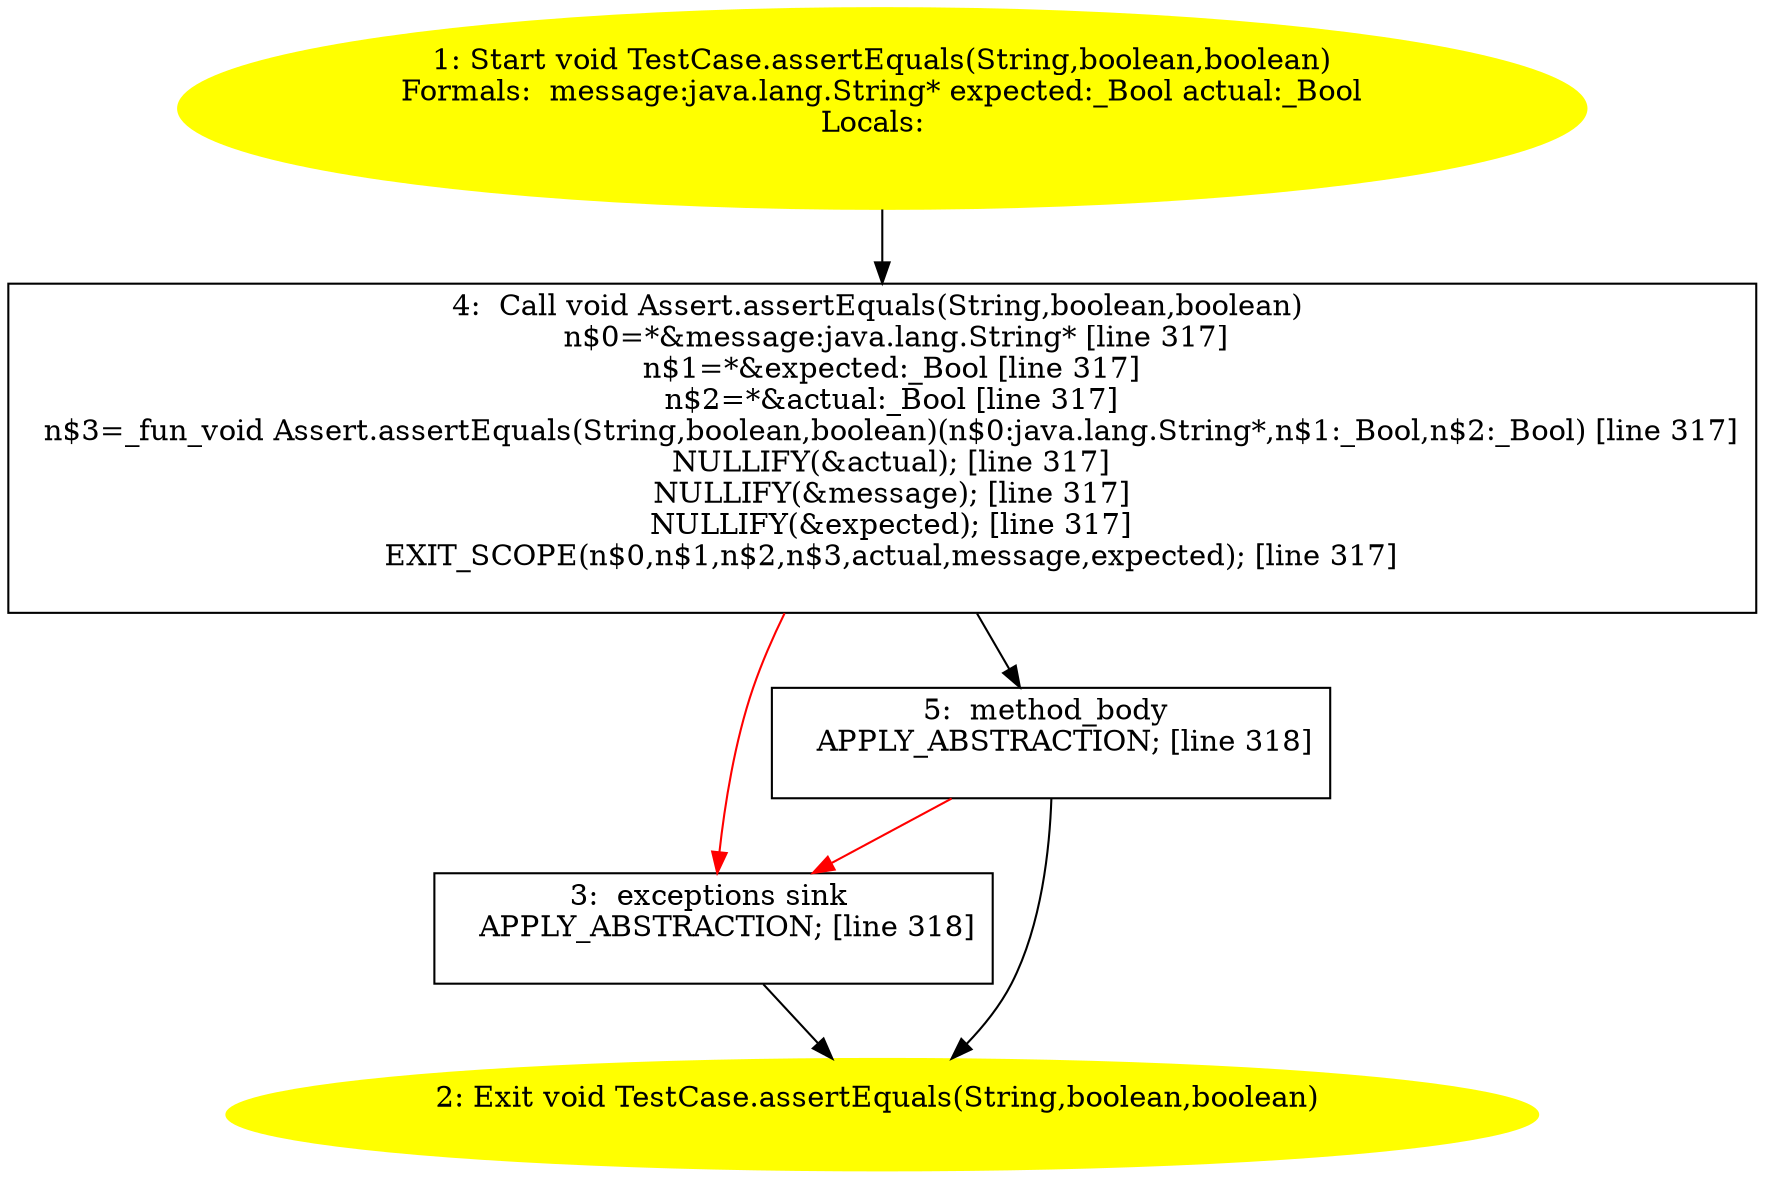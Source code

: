 /* @generated */
digraph cfg {
"junit.framework.TestCase.assertEquals(java.lang.String,boolean,boolean):void.c5a15707f785a6afb93c10281d7571a9_1" [label="1: Start void TestCase.assertEquals(String,boolean,boolean)\nFormals:  message:java.lang.String* expected:_Bool actual:_Bool\nLocals:  \n  " color=yellow style=filled]
	

	 "junit.framework.TestCase.assertEquals(java.lang.String,boolean,boolean):void.c5a15707f785a6afb93c10281d7571a9_1" -> "junit.framework.TestCase.assertEquals(java.lang.String,boolean,boolean):void.c5a15707f785a6afb93c10281d7571a9_4" ;
"junit.framework.TestCase.assertEquals(java.lang.String,boolean,boolean):void.c5a15707f785a6afb93c10281d7571a9_2" [label="2: Exit void TestCase.assertEquals(String,boolean,boolean) \n  " color=yellow style=filled]
	

"junit.framework.TestCase.assertEquals(java.lang.String,boolean,boolean):void.c5a15707f785a6afb93c10281d7571a9_3" [label="3:  exceptions sink \n   APPLY_ABSTRACTION; [line 318]\n " shape="box"]
	

	 "junit.framework.TestCase.assertEquals(java.lang.String,boolean,boolean):void.c5a15707f785a6afb93c10281d7571a9_3" -> "junit.framework.TestCase.assertEquals(java.lang.String,boolean,boolean):void.c5a15707f785a6afb93c10281d7571a9_2" ;
"junit.framework.TestCase.assertEquals(java.lang.String,boolean,boolean):void.c5a15707f785a6afb93c10281d7571a9_4" [label="4:  Call void Assert.assertEquals(String,boolean,boolean) \n   n$0=*&message:java.lang.String* [line 317]\n  n$1=*&expected:_Bool [line 317]\n  n$2=*&actual:_Bool [line 317]\n  n$3=_fun_void Assert.assertEquals(String,boolean,boolean)(n$0:java.lang.String*,n$1:_Bool,n$2:_Bool) [line 317]\n  NULLIFY(&actual); [line 317]\n  NULLIFY(&message); [line 317]\n  NULLIFY(&expected); [line 317]\n  EXIT_SCOPE(n$0,n$1,n$2,n$3,actual,message,expected); [line 317]\n " shape="box"]
	

	 "junit.framework.TestCase.assertEquals(java.lang.String,boolean,boolean):void.c5a15707f785a6afb93c10281d7571a9_4" -> "junit.framework.TestCase.assertEquals(java.lang.String,boolean,boolean):void.c5a15707f785a6afb93c10281d7571a9_5" ;
	 "junit.framework.TestCase.assertEquals(java.lang.String,boolean,boolean):void.c5a15707f785a6afb93c10281d7571a9_4" -> "junit.framework.TestCase.assertEquals(java.lang.String,boolean,boolean):void.c5a15707f785a6afb93c10281d7571a9_3" [color="red" ];
"junit.framework.TestCase.assertEquals(java.lang.String,boolean,boolean):void.c5a15707f785a6afb93c10281d7571a9_5" [label="5:  method_body \n   APPLY_ABSTRACTION; [line 318]\n " shape="box"]
	

	 "junit.framework.TestCase.assertEquals(java.lang.String,boolean,boolean):void.c5a15707f785a6afb93c10281d7571a9_5" -> "junit.framework.TestCase.assertEquals(java.lang.String,boolean,boolean):void.c5a15707f785a6afb93c10281d7571a9_2" ;
	 "junit.framework.TestCase.assertEquals(java.lang.String,boolean,boolean):void.c5a15707f785a6afb93c10281d7571a9_5" -> "junit.framework.TestCase.assertEquals(java.lang.String,boolean,boolean):void.c5a15707f785a6afb93c10281d7571a9_3" [color="red" ];
}
